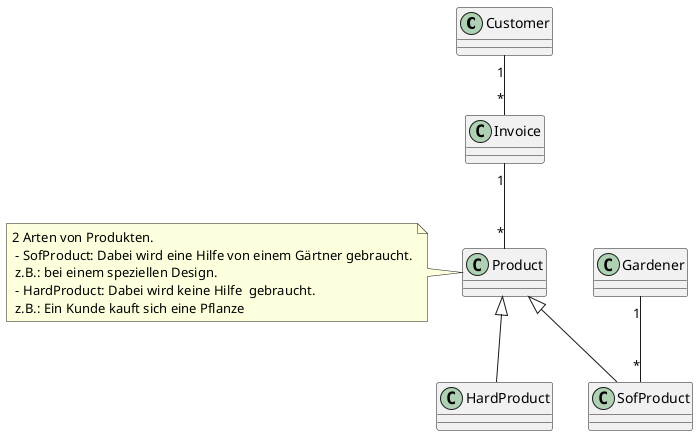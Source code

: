 @startuml


class Customer  {}
class Product
note left: 2 Arten von Produkten. \n - SofProduct: Dabei wird eine Hilfe von einem Gärtner gebraucht.\n z.B.: bei einem speziellen Design. \n - HardProduct: Dabei wird keine Hilfe  gebraucht. \n z.B.: Ein Kunde kauft sich eine Pflanze




class SofProduct extends Product
class HardProduct extends Product
class Invoice
class Gardener

Gardener "1" -- "*" SofProduct
Invoice "1" -- "*" Product
Customer "1" -- "*" Invoice
@enduml
